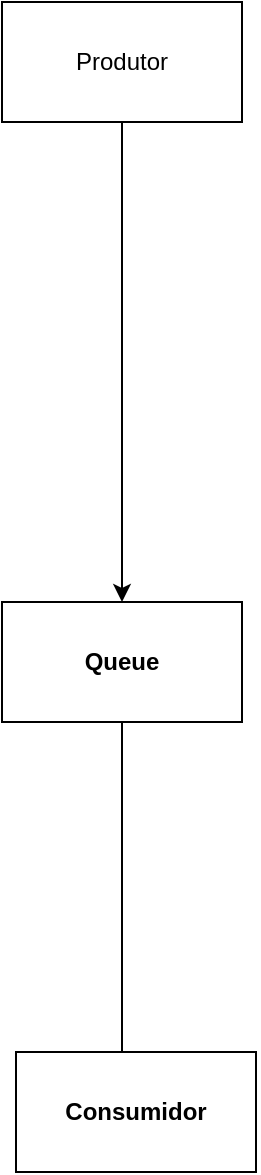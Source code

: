 <mxfile version="16.0.2" type="device"><diagram id="O0hnxRkCZ0U09EJt6VGE" name="Queues Produtor e Consumidor"><mxGraphModel dx="2062" dy="865" grid="1" gridSize="10" guides="1" tooltips="1" connect="1" arrows="1" fold="1" page="1" pageScale="1" pageWidth="827" pageHeight="1169" math="0" shadow="0"><root><mxCell id="0"/><mxCell id="1" parent="0"/><mxCell id="fXafyPmb_MMxZ3lsH8gy-13" style="edgeStyle=orthogonalEdgeStyle;rounded=0;orthogonalLoop=1;jettySize=auto;html=1;entryX=0.5;entryY=0;entryDx=0;entryDy=0;" parent="1" source="fXafyPmb_MMxZ3lsH8gy-1" target="fXafyPmb_MMxZ3lsH8gy-3" edge="1"><mxGeometry relative="1" as="geometry"/></mxCell><mxCell id="fXafyPmb_MMxZ3lsH8gy-1" value="Produtor" style="rounded=0;whiteSpace=wrap;html=1;" parent="1" vertex="1"><mxGeometry width="120" height="60" as="geometry"/></mxCell><mxCell id="fXafyPmb_MMxZ3lsH8gy-11" style="edgeStyle=orthogonalEdgeStyle;rounded=0;orthogonalLoop=1;jettySize=auto;html=1;exitX=1;exitY=0;exitDx=0;exitDy=0;entryX=0;entryY=0.5;entryDx=0;entryDy=0;" parent="1" source="fXafyPmb_MMxZ3lsH8gy-3" target="fXafyPmb_MMxZ3lsH8gy-6" edge="1"><mxGeometry relative="1" as="geometry"><mxPoint x="420" y="230" as="targetPoint"/><Array as="points"><mxPoint x="60" y="300"/><mxPoint x="60" y="555"/></Array></mxGeometry></mxCell><mxCell id="fXafyPmb_MMxZ3lsH8gy-3" value="Queue" style="rounded=0;whiteSpace=wrap;html=1;fontStyle=1" parent="1" vertex="1"><mxGeometry y="300" width="120" height="60" as="geometry"/></mxCell><mxCell id="fXafyPmb_MMxZ3lsH8gy-6" value="Consumidor" style="rounded=0;whiteSpace=wrap;html=1;fontStyle=1" parent="1" vertex="1"><mxGeometry x="7" y="525" width="120" height="60" as="geometry"/></mxCell></root></mxGraphModel></diagram></mxfile>